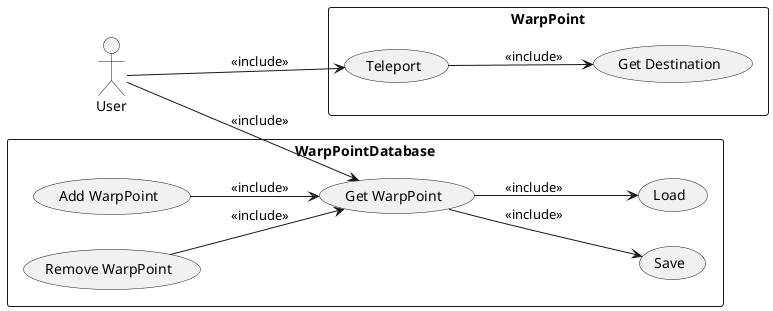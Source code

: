 @startuml
'https://plantuml.com/use-case-diagram

left to right direction
skinparam packageStyle rectangle
actor User as "User"

rectangle "WarpPoint" {
    usecase "Teleport" as teleport
    usecase "Get Destination" as getDestination
}

User --> teleport : <<include>>
teleport --> getDestination : <<include>>


rectangle "WarpPointDatabase" {
    usecase "Get WarpPoint" as getWarpPoint
    usecase "Add WarpPoint" as addWarpPoint
    usecase "Remove WarpPoint" as removeWarpPoint
    usecase "Save" as saveWarpPoint
    usecase "Load" as loadWarpPoint
}

getWarpPoint --> saveWarpPoint : <<include>>
getWarpPoint --> loadWarpPoint : <<include>>
addWarpPoint --> getWarpPoint : <<include>>
removeWarpPoint --> getWarpPoint : <<include>>
User --> getWarpPoint : <<include>>

@enduml